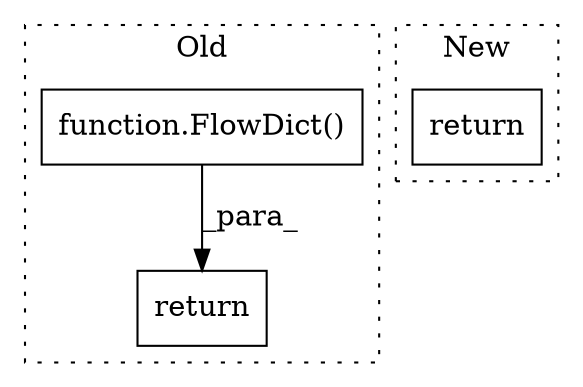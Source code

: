 digraph G {
subgraph cluster0 {
1 [label="function.FlowDict()" a="75" s="878,890" l="9,1" shape="box"];
3 [label="return" a="93" s="871" l="7" shape="box"];
label = "Old";
style="dotted";
}
subgraph cluster1 {
2 [label="return" a="93" s="900" l="7" shape="box"];
label = "New";
style="dotted";
}
1 -> 3 [label="_para_"];
}